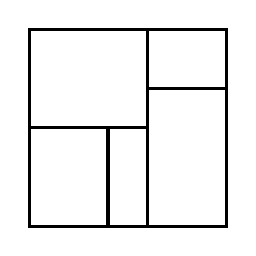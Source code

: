 \begin{tikzpicture}[very thick, scale=.5]
    \draw (0,5/2) rectangle (3,5);
    \draw (0,0) rectangle (2,5/2);
    \draw (2,0) rectangle (3,5/2);
    \draw (3,7/2) rectangle (5,5);
    \draw (3,0) rectangle (5,7/2);
\end{tikzpicture}

